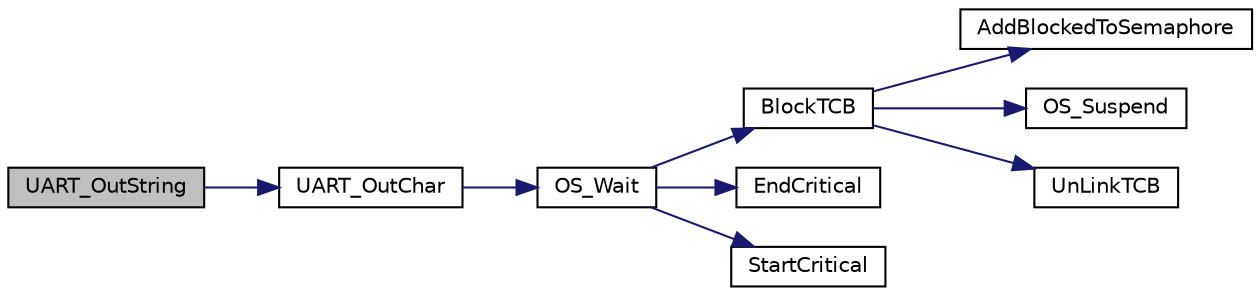 digraph "UART_OutString"
{
 // LATEX_PDF_SIZE
  edge [fontname="Helvetica",fontsize="10",labelfontname="Helvetica",labelfontsize="10"];
  node [fontname="Helvetica",fontsize="10",shape=record];
  rankdir="LR";
  Node1 [label="UART_OutString",height=0.2,width=0.4,color="black", fillcolor="grey75", style="filled", fontcolor="black",tooltip=" "];
  Node1 -> Node2 [color="midnightblue",fontsize="10",style="solid",fontname="Helvetica"];
  Node2 [label="UART_OutChar",height=0.2,width=0.4,color="black", fillcolor="white", style="filled",URL="$_u_a_r_t0_8c.html#a4ef2f92682b12a347cf1f81cccda4da7",tooltip=" "];
  Node2 -> Node3 [color="midnightblue",fontsize="10",style="solid",fontname="Helvetica"];
  Node3 [label="OS_Wait",height=0.2,width=0.4,color="black", fillcolor="white", style="filled",URL="$_o_s_8c.html#aad29612829941c857ed685f40e193cd0",tooltip="semaphore value decrement"];
  Node3 -> Node4 [color="midnightblue",fontsize="10",style="solid",fontname="Helvetica"];
  Node4 [label="BlockTCB",height=0.2,width=0.4,color="black", fillcolor="white", style="filled",URL="$_o_s_8c.html#aef10d0f111dd7005eb47910c2c539774",tooltip="Add current TCB to blocked list then yield, ratatatat."];
  Node4 -> Node5 [color="midnightblue",fontsize="10",style="solid",fontname="Helvetica"];
  Node5 [label="AddBlockedToSemaphore",height=0.2,width=0.4,color="black", fillcolor="white", style="filled",URL="$_o_s_8c.html#adf29cacb24e7fe15bc46811f994eaa57",tooltip="Add TCB to blocked Linked list of semaphore."];
  Node4 -> Node6 [color="midnightblue",fontsize="10",style="solid",fontname="Helvetica"];
  Node6 [label="OS_Suspend",height=0.2,width=0.4,color="black", fillcolor="white", style="filled",URL="$_o_s_8c.html#a4e71587568a2a48931a35615cad1b5db",tooltip="This function suspends current thread by forcing context switch call."];
  Node4 -> Node7 [color="midnightblue",fontsize="10",style="solid",fontname="Helvetica"];
  Node7 [label="UnLinkTCB",height=0.2,width=0.4,color="black", fillcolor="white", style="filled",URL="$_o_s_8c.html#aad5d03b551650383d80786160b0c5e37",tooltip="UnLinkTCB Remove thread form Doubly LL of TCB, copy pasta."];
  Node3 -> Node8 [color="midnightblue",fontsize="10",style="solid",fontname="Helvetica"];
  Node8 [label="EndCritical",height=0.2,width=0.4,color="black", fillcolor="white", style="filled",URL="$startup_8h.html#a334154d527e554c179f59f15789a9034",tooltip="End of critical section (ISR = prev ISR) @parameter sr previously saved PSR."];
  Node3 -> Node9 [color="midnightblue",fontsize="10",style="solid",fontname="Helvetica"];
  Node9 [label="StartCritical",height=0.2,width=0.4,color="black", fillcolor="white", style="filled",URL="$startup_8h.html#a2bd85031589c754845b826ef8a50fe15",tooltip="Start Criticat Sections, Disable Global Interrupts."];
}
